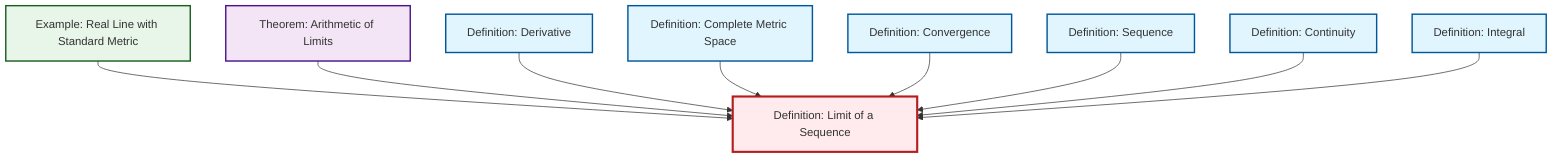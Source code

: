 graph TD
    classDef definition fill:#e1f5fe,stroke:#01579b,stroke-width:2px
    classDef theorem fill:#f3e5f5,stroke:#4a148c,stroke-width:2px
    classDef axiom fill:#fff3e0,stroke:#e65100,stroke-width:2px
    classDef example fill:#e8f5e9,stroke:#1b5e20,stroke-width:2px
    classDef current fill:#ffebee,stroke:#b71c1c,stroke-width:3px
    def-convergence["Definition: Convergence"]:::definition
    ex-real-line-metric["Example: Real Line with Standard Metric"]:::example
    def-complete-metric-space["Definition: Complete Metric Space"]:::definition
    def-sequence["Definition: Sequence"]:::definition
    def-limit["Definition: Limit of a Sequence"]:::definition
    def-continuity["Definition: Continuity"]:::definition
    def-derivative["Definition: Derivative"]:::definition
    def-integral["Definition: Integral"]:::definition
    thm-limit-arithmetic["Theorem: Arithmetic of Limits"]:::theorem
    ex-real-line-metric --> def-limit
    thm-limit-arithmetic --> def-limit
    def-derivative --> def-limit
    def-complete-metric-space --> def-limit
    def-convergence --> def-limit
    def-sequence --> def-limit
    def-continuity --> def-limit
    def-integral --> def-limit
    class def-limit current